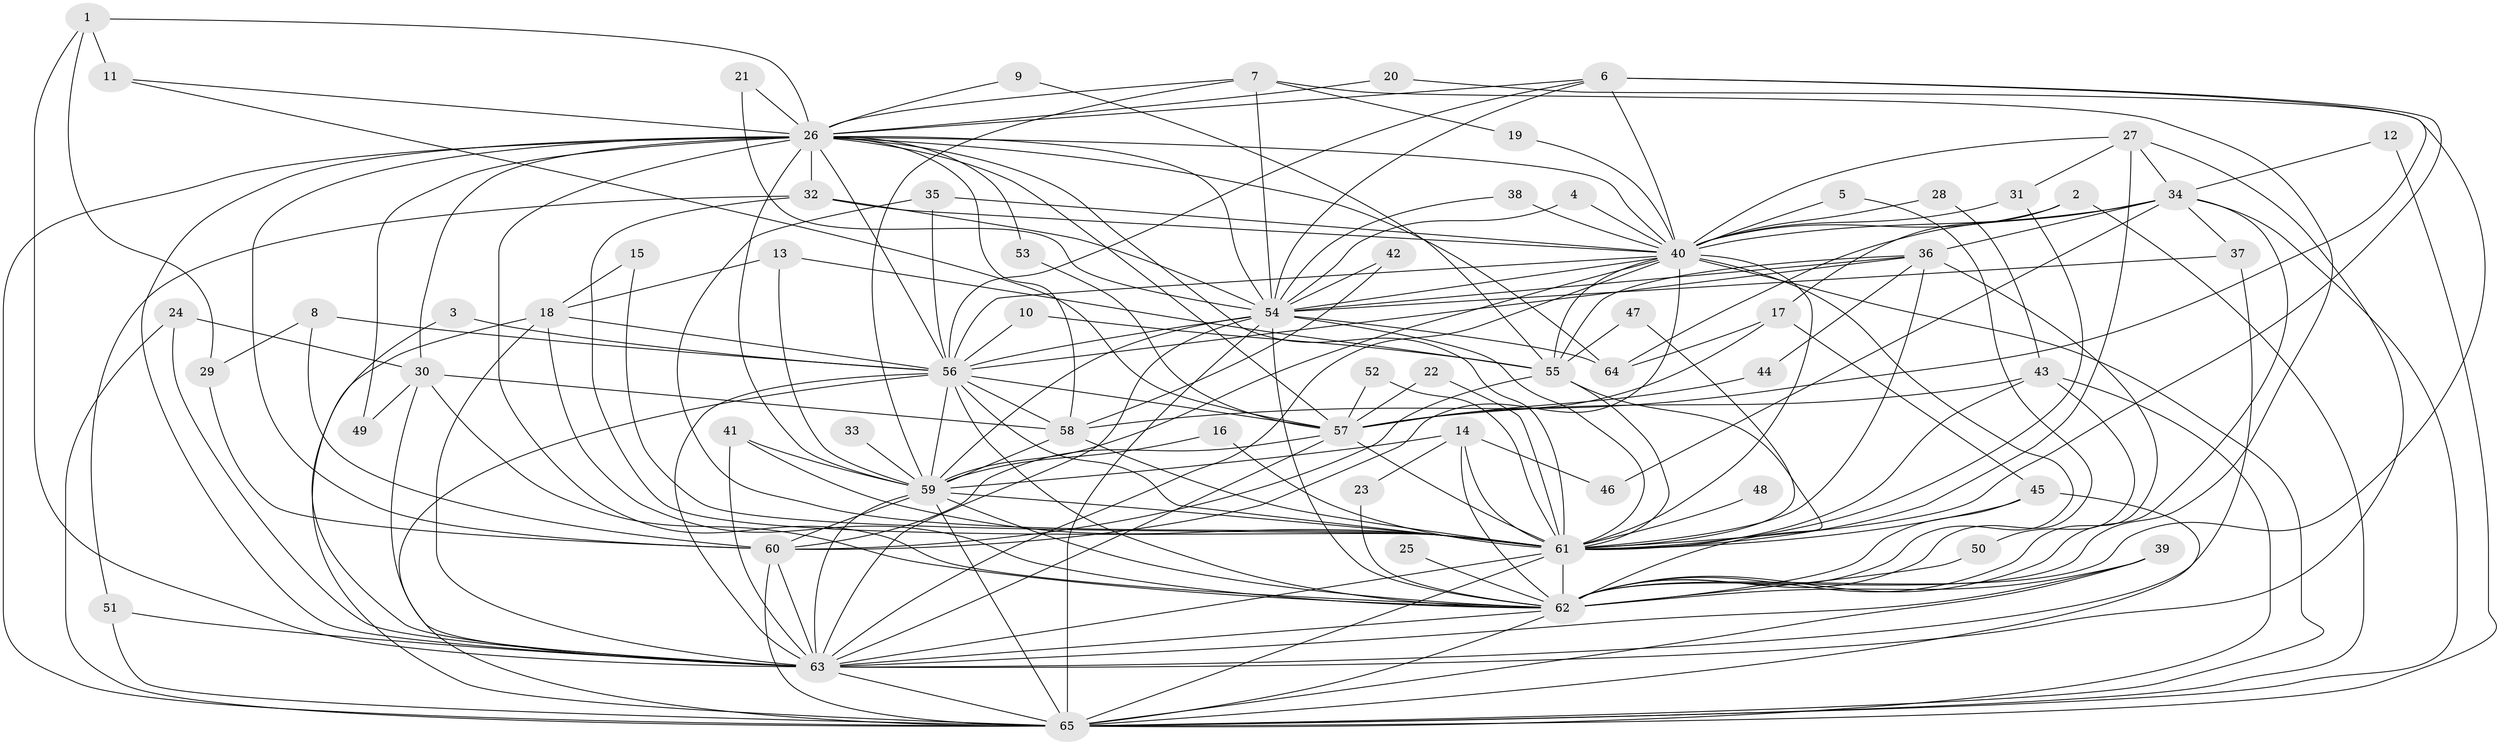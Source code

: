 // original degree distribution, {22: 0.007692307692307693, 20: 0.015384615384615385, 19: 0.007692307692307693, 28: 0.007692307692307693, 23: 0.015384615384615385, 25: 0.007692307692307693, 21: 0.015384615384615385, 9: 0.015384615384615385, 6: 0.03076923076923077, 4: 0.14615384615384616, 3: 0.16923076923076924, 8: 0.007692307692307693, 2: 0.5230769230769231, 5: 0.03076923076923077}
// Generated by graph-tools (version 1.1) at 2025/49/03/09/25 03:49:29]
// undirected, 65 vertices, 190 edges
graph export_dot {
graph [start="1"]
  node [color=gray90,style=filled];
  1;
  2;
  3;
  4;
  5;
  6;
  7;
  8;
  9;
  10;
  11;
  12;
  13;
  14;
  15;
  16;
  17;
  18;
  19;
  20;
  21;
  22;
  23;
  24;
  25;
  26;
  27;
  28;
  29;
  30;
  31;
  32;
  33;
  34;
  35;
  36;
  37;
  38;
  39;
  40;
  41;
  42;
  43;
  44;
  45;
  46;
  47;
  48;
  49;
  50;
  51;
  52;
  53;
  54;
  55;
  56;
  57;
  58;
  59;
  60;
  61;
  62;
  63;
  64;
  65;
  1 -- 11 [weight=1.0];
  1 -- 26 [weight=1.0];
  1 -- 29 [weight=1.0];
  1 -- 63 [weight=1.0];
  2 -- 17 [weight=1.0];
  2 -- 40 [weight=1.0];
  2 -- 65 [weight=1.0];
  3 -- 56 [weight=1.0];
  3 -- 63 [weight=1.0];
  4 -- 40 [weight=1.0];
  4 -- 54 [weight=1.0];
  5 -- 40 [weight=1.0];
  5 -- 62 [weight=1.0];
  6 -- 26 [weight=1.0];
  6 -- 40 [weight=1.0];
  6 -- 54 [weight=1.0];
  6 -- 56 [weight=1.0];
  6 -- 58 [weight=1.0];
  6 -- 61 [weight=1.0];
  7 -- 19 [weight=1.0];
  7 -- 26 [weight=1.0];
  7 -- 54 [weight=1.0];
  7 -- 59 [weight=1.0];
  7 -- 62 [weight=1.0];
  8 -- 29 [weight=1.0];
  8 -- 56 [weight=1.0];
  8 -- 60 [weight=1.0];
  9 -- 26 [weight=1.0];
  9 -- 55 [weight=1.0];
  10 -- 55 [weight=1.0];
  10 -- 56 [weight=1.0];
  11 -- 26 [weight=1.0];
  11 -- 57 [weight=1.0];
  12 -- 34 [weight=1.0];
  12 -- 65 [weight=1.0];
  13 -- 18 [weight=1.0];
  13 -- 55 [weight=1.0];
  13 -- 59 [weight=1.0];
  14 -- 23 [weight=1.0];
  14 -- 46 [weight=1.0];
  14 -- 59 [weight=1.0];
  14 -- 61 [weight=1.0];
  14 -- 62 [weight=1.0];
  15 -- 18 [weight=1.0];
  15 -- 61 [weight=1.0];
  16 -- 59 [weight=1.0];
  16 -- 61 [weight=1.0];
  17 -- 45 [weight=1.0];
  17 -- 57 [weight=1.0];
  17 -- 64 [weight=1.0];
  18 -- 56 [weight=1.0];
  18 -- 62 [weight=1.0];
  18 -- 63 [weight=1.0];
  18 -- 65 [weight=1.0];
  19 -- 40 [weight=1.0];
  20 -- 26 [weight=1.0];
  20 -- 62 [weight=1.0];
  21 -- 26 [weight=1.0];
  21 -- 54 [weight=1.0];
  22 -- 57 [weight=1.0];
  22 -- 61 [weight=1.0];
  23 -- 62 [weight=1.0];
  24 -- 30 [weight=1.0];
  24 -- 63 [weight=1.0];
  24 -- 65 [weight=1.0];
  25 -- 62 [weight=2.0];
  26 -- 30 [weight=1.0];
  26 -- 32 [weight=1.0];
  26 -- 40 [weight=1.0];
  26 -- 49 [weight=1.0];
  26 -- 53 [weight=1.0];
  26 -- 54 [weight=1.0];
  26 -- 56 [weight=2.0];
  26 -- 57 [weight=2.0];
  26 -- 58 [weight=1.0];
  26 -- 59 [weight=1.0];
  26 -- 60 [weight=1.0];
  26 -- 61 [weight=2.0];
  26 -- 62 [weight=1.0];
  26 -- 63 [weight=1.0];
  26 -- 64 [weight=1.0];
  26 -- 65 [weight=3.0];
  27 -- 31 [weight=1.0];
  27 -- 34 [weight=1.0];
  27 -- 40 [weight=1.0];
  27 -- 61 [weight=3.0];
  27 -- 63 [weight=1.0];
  28 -- 40 [weight=1.0];
  28 -- 43 [weight=1.0];
  29 -- 60 [weight=1.0];
  30 -- 49 [weight=1.0];
  30 -- 58 [weight=1.0];
  30 -- 62 [weight=1.0];
  30 -- 63 [weight=1.0];
  31 -- 40 [weight=1.0];
  31 -- 61 [weight=1.0];
  32 -- 40 [weight=1.0];
  32 -- 51 [weight=1.0];
  32 -- 54 [weight=1.0];
  32 -- 61 [weight=1.0];
  33 -- 59 [weight=1.0];
  34 -- 36 [weight=1.0];
  34 -- 37 [weight=1.0];
  34 -- 40 [weight=1.0];
  34 -- 46 [weight=1.0];
  34 -- 62 [weight=1.0];
  34 -- 64 [weight=1.0];
  34 -- 65 [weight=1.0];
  35 -- 40 [weight=1.0];
  35 -- 56 [weight=1.0];
  35 -- 61 [weight=1.0];
  36 -- 44 [weight=1.0];
  36 -- 54 [weight=1.0];
  36 -- 55 [weight=1.0];
  36 -- 56 [weight=1.0];
  36 -- 61 [weight=2.0];
  36 -- 62 [weight=1.0];
  37 -- 54 [weight=1.0];
  37 -- 63 [weight=1.0];
  38 -- 40 [weight=1.0];
  38 -- 54 [weight=1.0];
  39 -- 62 [weight=2.0];
  39 -- 63 [weight=1.0];
  39 -- 65 [weight=1.0];
  40 -- 54 [weight=1.0];
  40 -- 55 [weight=1.0];
  40 -- 56 [weight=1.0];
  40 -- 59 [weight=1.0];
  40 -- 60 [weight=1.0];
  40 -- 61 [weight=3.0];
  40 -- 62 [weight=1.0];
  40 -- 63 [weight=1.0];
  40 -- 65 [weight=1.0];
  41 -- 59 [weight=1.0];
  41 -- 61 [weight=1.0];
  41 -- 63 [weight=1.0];
  42 -- 54 [weight=1.0];
  42 -- 58 [weight=1.0];
  43 -- 50 [weight=1.0];
  43 -- 57 [weight=1.0];
  43 -- 61 [weight=1.0];
  43 -- 65 [weight=1.0];
  44 -- 57 [weight=1.0];
  45 -- 61 [weight=1.0];
  45 -- 62 [weight=1.0];
  45 -- 65 [weight=1.0];
  47 -- 55 [weight=1.0];
  47 -- 61 [weight=1.0];
  48 -- 61 [weight=2.0];
  50 -- 62 [weight=1.0];
  51 -- 63 [weight=1.0];
  51 -- 65 [weight=1.0];
  52 -- 57 [weight=1.0];
  52 -- 61 [weight=1.0];
  53 -- 57 [weight=1.0];
  54 -- 56 [weight=1.0];
  54 -- 59 [weight=2.0];
  54 -- 61 [weight=2.0];
  54 -- 62 [weight=1.0];
  54 -- 63 [weight=1.0];
  54 -- 64 [weight=1.0];
  54 -- 65 [weight=2.0];
  55 -- 60 [weight=1.0];
  55 -- 61 [weight=1.0];
  55 -- 62 [weight=1.0];
  56 -- 57 [weight=1.0];
  56 -- 58 [weight=1.0];
  56 -- 59 [weight=1.0];
  56 -- 61 [weight=2.0];
  56 -- 62 [weight=1.0];
  56 -- 63 [weight=1.0];
  56 -- 65 [weight=1.0];
  57 -- 60 [weight=1.0];
  57 -- 61 [weight=1.0];
  57 -- 63 [weight=1.0];
  58 -- 59 [weight=1.0];
  58 -- 61 [weight=1.0];
  59 -- 60 [weight=1.0];
  59 -- 61 [weight=2.0];
  59 -- 62 [weight=1.0];
  59 -- 63 [weight=1.0];
  59 -- 65 [weight=2.0];
  60 -- 63 [weight=1.0];
  60 -- 65 [weight=1.0];
  61 -- 62 [weight=2.0];
  61 -- 63 [weight=2.0];
  61 -- 65 [weight=2.0];
  62 -- 63 [weight=1.0];
  62 -- 65 [weight=1.0];
  63 -- 65 [weight=1.0];
}
